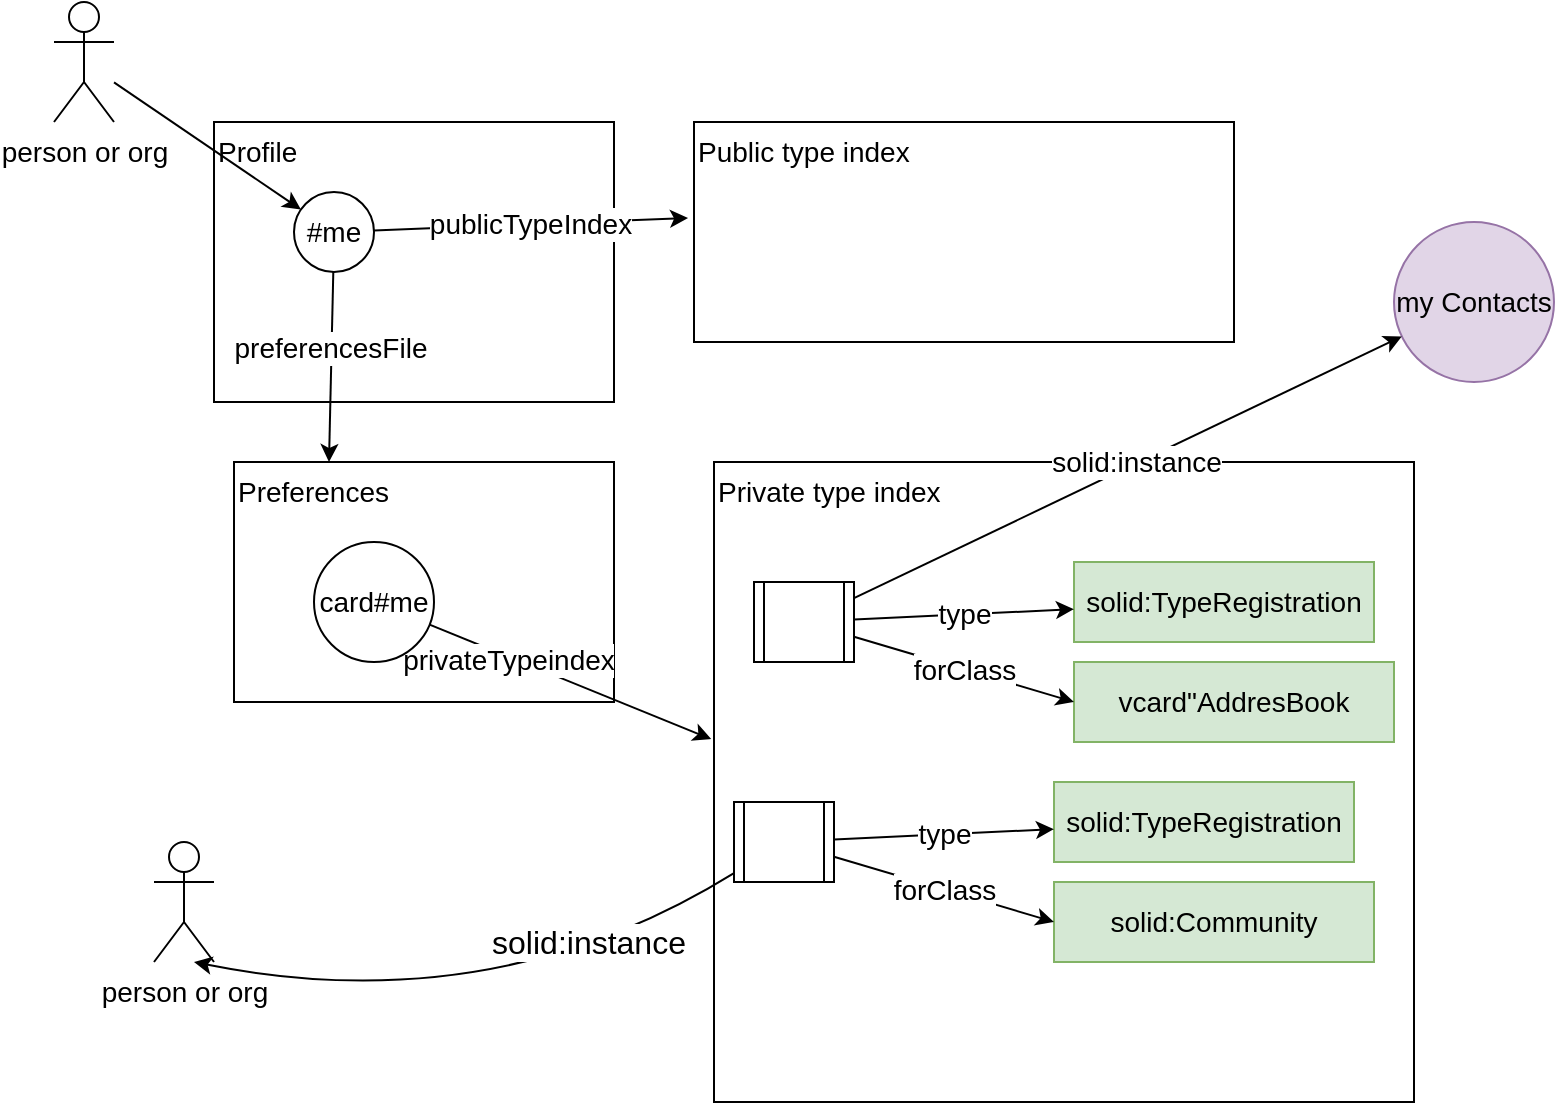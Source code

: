 <mxfile version="16.1.2" type="device"><diagram id="AEd8Vmp6dNGh9SCCwbZj" name="Page-1"><mxGraphModel dx="1106" dy="824" grid="1" gridSize="10" guides="1" tooltips="1" connect="1" arrows="1" fold="1" page="1" pageScale="1" pageWidth="850" pageHeight="1100" math="0" shadow="0"><root><mxCell id="0"/><mxCell id="1" parent="0"/><mxCell id="vzpUujUZq9k6vzecjn7I-3" value="Profile" style="rounded=0;whiteSpace=wrap;html=1;align=left;verticalAlign=top;fontSize=14;" vertex="1" parent="1"><mxGeometry x="140" y="110" width="200" height="140" as="geometry"/></mxCell><mxCell id="vzpUujUZq9k6vzecjn7I-4" value="Preferences" style="rounded=0;whiteSpace=wrap;html=1;align=left;verticalAlign=top;fontSize=14;" vertex="1" parent="1"><mxGeometry x="150" y="280" width="190" height="120" as="geometry"/></mxCell><mxCell id="vzpUujUZq9k6vzecjn7I-5" value="Public type index" style="rounded=0;whiteSpace=wrap;html=1;align=left;verticalAlign=top;fontSize=14;" vertex="1" parent="1"><mxGeometry x="380" y="110" width="270" height="110" as="geometry"/></mxCell><mxCell id="vzpUujUZq9k6vzecjn7I-6" value="Private type index" style="rounded=0;whiteSpace=wrap;html=1;align=left;verticalAlign=top;fontSize=14;" vertex="1" parent="1"><mxGeometry x="390" y="280" width="350" height="320" as="geometry"/></mxCell><mxCell id="vzpUujUZq9k6vzecjn7I-7" value="#me" style="ellipse;whiteSpace=wrap;html=1;aspect=fixed;fontSize=14;" vertex="1" parent="1"><mxGeometry x="180" y="145" width="40" height="40" as="geometry"/></mxCell><mxCell id="vzpUujUZq9k6vzecjn7I-9" value="" style="endArrow=classic;html=1;rounded=0;entryX=0.25;entryY=0;entryDx=0;entryDy=0;fontSize=14;" edge="1" parent="1" source="vzpUujUZq9k6vzecjn7I-7" target="vzpUujUZq9k6vzecjn7I-4"><mxGeometry width="50" height="50" relative="1" as="geometry"><mxPoint x="90" y="520" as="sourcePoint"/><mxPoint x="140" y="470" as="targetPoint"/></mxGeometry></mxCell><mxCell id="vzpUujUZq9k6vzecjn7I-10" value="preferencesFile" style="edgeLabel;html=1;align=center;verticalAlign=middle;resizable=0;points=[];fontSize=14;" vertex="1" connectable="0" parent="vzpUujUZq9k6vzecjn7I-9"><mxGeometry x="-0.197" y="-1" relative="1" as="geometry"><mxPoint as="offset"/></mxGeometry></mxCell><mxCell id="vzpUujUZq9k6vzecjn7I-12" value="" style="endArrow=classic;html=1;rounded=0;entryX=-0.004;entryY=0.433;entryDx=0;entryDy=0;entryPerimeter=0;fontSize=14;" edge="1" parent="1" source="vzpUujUZq9k6vzecjn7I-14" target="vzpUujUZq9k6vzecjn7I-6"><mxGeometry width="50" height="50" relative="1" as="geometry"><mxPoint x="400" y="450" as="sourcePoint"/><mxPoint x="450" y="400" as="targetPoint"/></mxGeometry></mxCell><mxCell id="vzpUujUZq9k6vzecjn7I-15" value="privateTypeindex&lt;br style=&quot;font-size: 14px;&quot;&gt;" style="edgeLabel;html=1;align=center;verticalAlign=middle;resizable=0;points=[];fontSize=14;" vertex="1" connectable="0" parent="vzpUujUZq9k6vzecjn7I-12"><mxGeometry x="-0.441" y="-2" relative="1" as="geometry"><mxPoint as="offset"/></mxGeometry></mxCell><mxCell id="vzpUujUZq9k6vzecjn7I-13" value="publicTypeIndex" style="endArrow=classic;html=1;rounded=0;entryX=-0.011;entryY=0.436;entryDx=0;entryDy=0;entryPerimeter=0;fontSize=14;" edge="1" parent="1" source="vzpUujUZq9k6vzecjn7I-7" target="vzpUujUZq9k6vzecjn7I-5"><mxGeometry width="50" height="50" relative="1" as="geometry"><mxPoint x="190" y="500" as="sourcePoint"/><mxPoint x="240" y="450" as="targetPoint"/></mxGeometry></mxCell><mxCell id="vzpUujUZq9k6vzecjn7I-14" value="card#me" style="ellipse;whiteSpace=wrap;html=1;aspect=fixed;fontSize=14;" vertex="1" parent="1"><mxGeometry x="190" y="320" width="60" height="60" as="geometry"/></mxCell><mxCell id="vzpUujUZq9k6vzecjn7I-17" value="my Contacts" style="ellipse;whiteSpace=wrap;html=1;aspect=fixed;fontSize=14;fillColor=#e1d5e7;strokeColor=#9673a6;" vertex="1" parent="1"><mxGeometry x="730" y="160" width="80" height="80" as="geometry"/></mxCell><mxCell id="vzpUujUZq9k6vzecjn7I-18" value="&lt;span style=&quot;font-size: 14px;&quot;&gt;vcard&quot;AddresBook&lt;/span&gt;" style="rounded=0;whiteSpace=wrap;html=1;fontSize=14;fillColor=#d5e8d4;strokeColor=#82b366;" vertex="1" parent="1"><mxGeometry x="570" y="380" width="160" height="40" as="geometry"/></mxCell><mxCell id="vzpUujUZq9k6vzecjn7I-19" value="" style="shape=process;whiteSpace=wrap;html=1;backgroundOutline=1;fontSize=14;" vertex="1" parent="1"><mxGeometry x="410" y="340" width="50" height="40" as="geometry"/></mxCell><mxCell id="vzpUujUZq9k6vzecjn7I-20" value="forClass" style="endArrow=classic;html=1;rounded=0;entryX=0;entryY=0.5;entryDx=0;entryDy=0;fontSize=14;" edge="1" parent="1" source="vzpUujUZq9k6vzecjn7I-19" target="vzpUujUZq9k6vzecjn7I-18"><mxGeometry width="50" height="50" relative="1" as="geometry"><mxPoint x="430" y="530" as="sourcePoint"/><mxPoint x="480" y="480" as="targetPoint"/></mxGeometry></mxCell><mxCell id="vzpUujUZq9k6vzecjn7I-21" value="solid:TypeRegistration" style="rounded=0;whiteSpace=wrap;html=1;fontSize=14;fillColor=#d5e8d4;strokeColor=#82b366;" vertex="1" parent="1"><mxGeometry x="570" y="330" width="150" height="40" as="geometry"/></mxCell><mxCell id="vzpUujUZq9k6vzecjn7I-22" value="type" style="endArrow=classic;html=1;rounded=0;fontSize=14;" edge="1" parent="1" source="vzpUujUZq9k6vzecjn7I-19" target="vzpUujUZq9k6vzecjn7I-21"><mxGeometry width="50" height="50" relative="1" as="geometry"><mxPoint x="380" y="530" as="sourcePoint"/><mxPoint x="650" y="520" as="targetPoint"/></mxGeometry></mxCell><mxCell id="vzpUujUZq9k6vzecjn7I-23" value="" style="endArrow=classic;html=1;rounded=0;fontSize=14;" edge="1" parent="1" source="vzpUujUZq9k6vzecjn7I-19" target="vzpUujUZq9k6vzecjn7I-17"><mxGeometry width="50" height="50" relative="1" as="geometry"><mxPoint x="250" y="650" as="sourcePoint"/><mxPoint x="300" y="600" as="targetPoint"/></mxGeometry></mxCell><mxCell id="vzpUujUZq9k6vzecjn7I-24" value="solid:instance" style="edgeLabel;html=1;align=center;verticalAlign=middle;resizable=0;points=[];fontSize=14;" vertex="1" connectable="0" parent="vzpUujUZq9k6vzecjn7I-23"><mxGeometry x="0.031" y="1" relative="1" as="geometry"><mxPoint as="offset"/></mxGeometry></mxCell><mxCell id="vzpUujUZq9k6vzecjn7I-25" value="person or org" style="shape=umlActor;verticalLabelPosition=bottom;verticalAlign=top;html=1;outlineConnect=0;fontSize=14;" vertex="1" parent="1"><mxGeometry x="60" y="50" width="30" height="60" as="geometry"/></mxCell><mxCell id="vzpUujUZq9k6vzecjn7I-26" value="" style="endArrow=classic;html=1;rounded=0;fontSize=14;" edge="1" parent="1" source="vzpUujUZq9k6vzecjn7I-25" target="vzpUujUZq9k6vzecjn7I-7"><mxGeometry width="50" height="50" relative="1" as="geometry"><mxPoint x="220" y="90" as="sourcePoint"/><mxPoint x="270" y="40" as="targetPoint"/></mxGeometry></mxCell><mxCell id="vzpUujUZq9k6vzecjn7I-34" value="solid:Community" style="rounded=0;whiteSpace=wrap;html=1;fontSize=14;fillColor=#d5e8d4;strokeColor=#82b366;" vertex="1" parent="1"><mxGeometry x="560" y="490" width="160" height="40" as="geometry"/></mxCell><mxCell id="vzpUujUZq9k6vzecjn7I-35" value="" style="shape=process;whiteSpace=wrap;html=1;backgroundOutline=1;fontSize=14;" vertex="1" parent="1"><mxGeometry x="400" y="450" width="50" height="40" as="geometry"/></mxCell><mxCell id="vzpUujUZq9k6vzecjn7I-36" value="forClass" style="endArrow=classic;html=1;rounded=0;entryX=0;entryY=0.5;entryDx=0;entryDy=0;fontSize=14;" edge="1" parent="1" source="vzpUujUZq9k6vzecjn7I-35" target="vzpUujUZq9k6vzecjn7I-34"><mxGeometry width="50" height="50" relative="1" as="geometry"><mxPoint x="420" y="640" as="sourcePoint"/><mxPoint x="470" y="590" as="targetPoint"/></mxGeometry></mxCell><mxCell id="vzpUujUZq9k6vzecjn7I-37" value="solid:TypeRegistration" style="rounded=0;whiteSpace=wrap;html=1;fontSize=14;fillColor=#d5e8d4;strokeColor=#82b366;" vertex="1" parent="1"><mxGeometry x="560" y="440" width="150" height="40" as="geometry"/></mxCell><mxCell id="vzpUujUZq9k6vzecjn7I-38" value="type" style="endArrow=classic;html=1;rounded=0;fontSize=14;" edge="1" parent="1" source="vzpUujUZq9k6vzecjn7I-35" target="vzpUujUZq9k6vzecjn7I-37"><mxGeometry width="50" height="50" relative="1" as="geometry"><mxPoint x="370" y="640" as="sourcePoint"/><mxPoint x="640" y="630" as="targetPoint"/></mxGeometry></mxCell><mxCell id="vzpUujUZq9k6vzecjn7I-40" value="" style="curved=1;endArrow=classic;html=1;rounded=0;fontSize=14;" edge="1" parent="1" source="vzpUujUZq9k6vzecjn7I-35" target="vzpUujUZq9k6vzecjn7I-43"><mxGeometry width="50" height="50" relative="1" as="geometry"><mxPoint x="130" y="580" as="sourcePoint"/><mxPoint x="60" y="410" as="targetPoint"/><Array as="points"><mxPoint x="280" y="560"/><mxPoint x="130" y="530"/></Array></mxGeometry></mxCell><mxCell id="vzpUujUZq9k6vzecjn7I-41" value="solid:instance" style="edgeLabel;html=1;align=center;verticalAlign=middle;resizable=0;points=[];fontSize=16;" vertex="1" connectable="0" parent="vzpUujUZq9k6vzecjn7I-40"><mxGeometry x="-0.452" y="-10" relative="1" as="geometry"><mxPoint as="offset"/></mxGeometry></mxCell><mxCell id="vzpUujUZq9k6vzecjn7I-43" value="person or org" style="shape=umlActor;verticalLabelPosition=bottom;verticalAlign=top;html=1;outlineConnect=0;fontSize=14;" vertex="1" parent="1"><mxGeometry x="110" y="470" width="30" height="60" as="geometry"/></mxCell></root></mxGraphModel></diagram></mxfile>